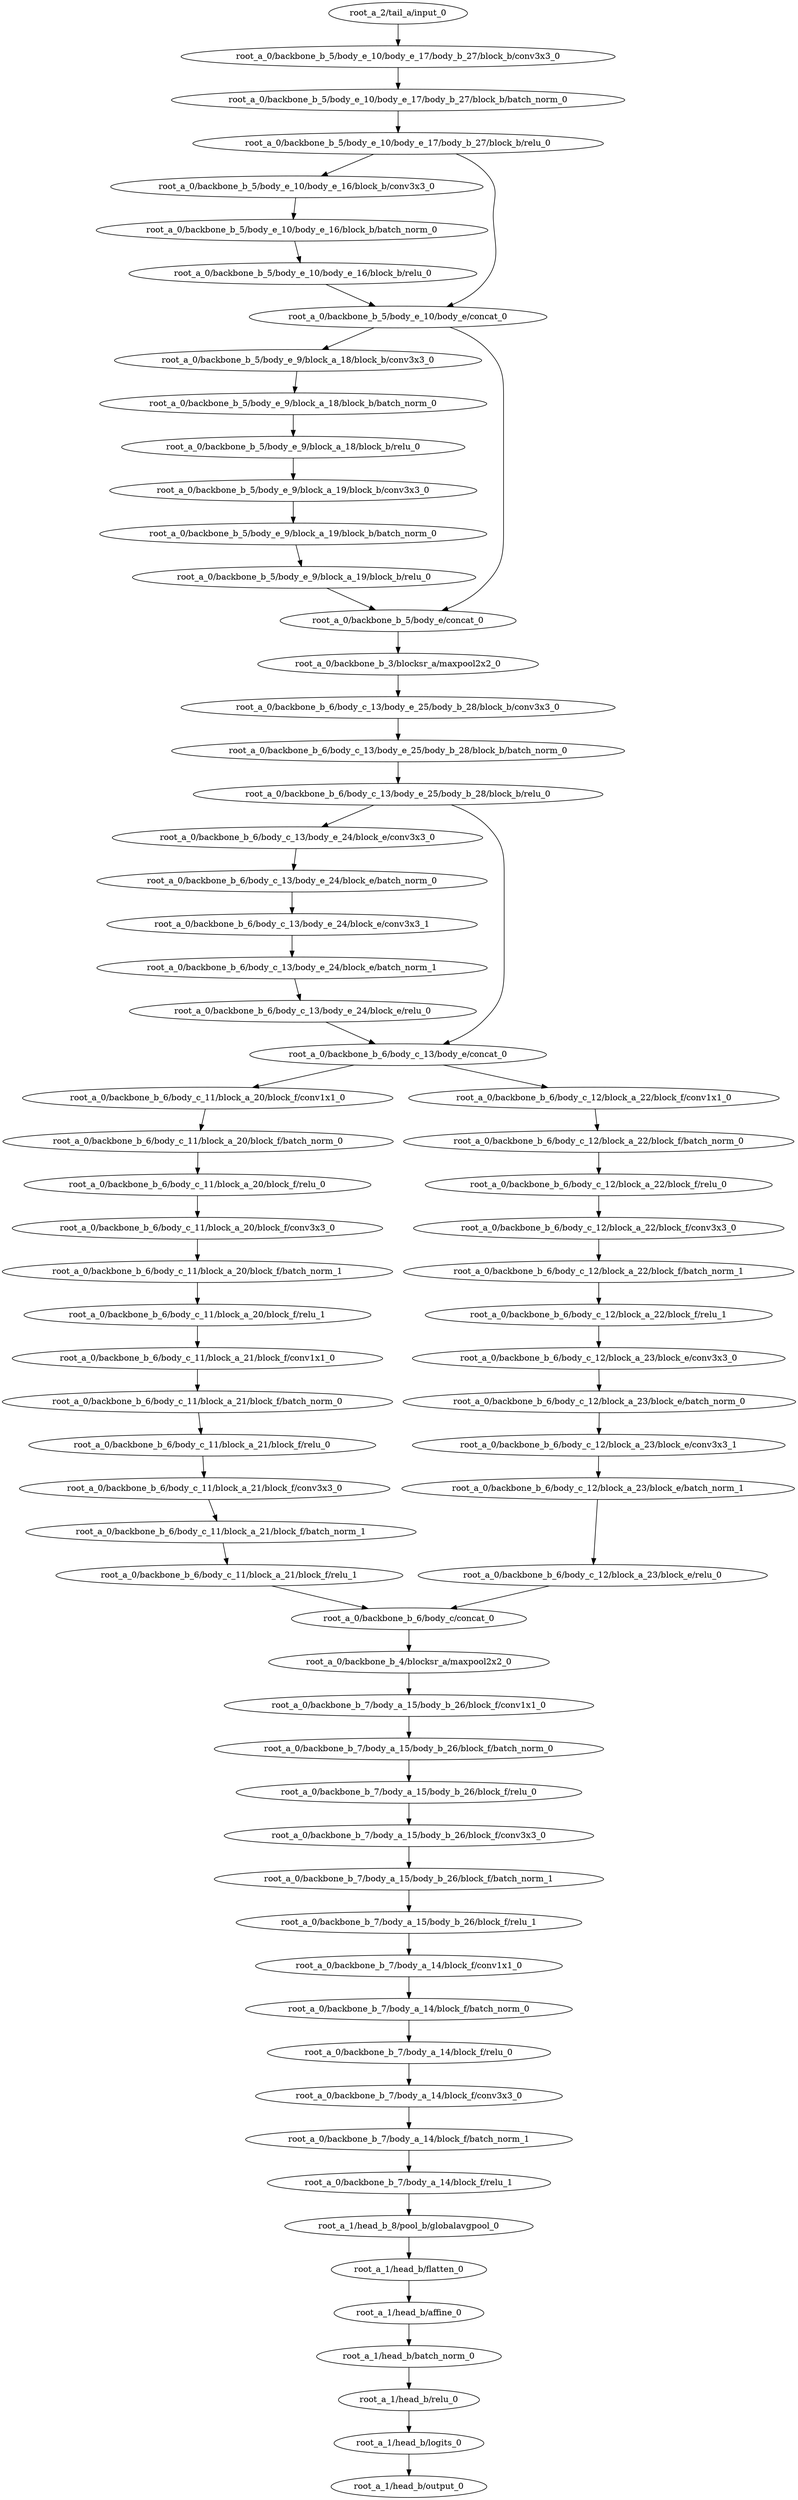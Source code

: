digraph root_a {
	"root_a_2/tail_a/input_0"
	"root_a_0/backbone_b_5/body_e_10/body_e_17/body_b_27/block_b/conv3x3_0"
	"root_a_0/backbone_b_5/body_e_10/body_e_17/body_b_27/block_b/batch_norm_0"
	"root_a_0/backbone_b_5/body_e_10/body_e_17/body_b_27/block_b/relu_0"
	"root_a_0/backbone_b_5/body_e_10/body_e_16/block_b/conv3x3_0"
	"root_a_0/backbone_b_5/body_e_10/body_e_16/block_b/batch_norm_0"
	"root_a_0/backbone_b_5/body_e_10/body_e_16/block_b/relu_0"
	"root_a_0/backbone_b_5/body_e_10/body_e/concat_0"
	"root_a_0/backbone_b_5/body_e_9/block_a_18/block_b/conv3x3_0"
	"root_a_0/backbone_b_5/body_e_9/block_a_18/block_b/batch_norm_0"
	"root_a_0/backbone_b_5/body_e_9/block_a_18/block_b/relu_0"
	"root_a_0/backbone_b_5/body_e_9/block_a_19/block_b/conv3x3_0"
	"root_a_0/backbone_b_5/body_e_9/block_a_19/block_b/batch_norm_0"
	"root_a_0/backbone_b_5/body_e_9/block_a_19/block_b/relu_0"
	"root_a_0/backbone_b_5/body_e/concat_0"
	"root_a_0/backbone_b_3/blocksr_a/maxpool2x2_0"
	"root_a_0/backbone_b_6/body_c_13/body_e_25/body_b_28/block_b/conv3x3_0"
	"root_a_0/backbone_b_6/body_c_13/body_e_25/body_b_28/block_b/batch_norm_0"
	"root_a_0/backbone_b_6/body_c_13/body_e_25/body_b_28/block_b/relu_0"
	"root_a_0/backbone_b_6/body_c_13/body_e_24/block_e/conv3x3_0"
	"root_a_0/backbone_b_6/body_c_13/body_e_24/block_e/batch_norm_0"
	"root_a_0/backbone_b_6/body_c_13/body_e_24/block_e/conv3x3_1"
	"root_a_0/backbone_b_6/body_c_13/body_e_24/block_e/batch_norm_1"
	"root_a_0/backbone_b_6/body_c_13/body_e_24/block_e/relu_0"
	"root_a_0/backbone_b_6/body_c_13/body_e/concat_0"
	"root_a_0/backbone_b_6/body_c_11/block_a_20/block_f/conv1x1_0"
	"root_a_0/backbone_b_6/body_c_11/block_a_20/block_f/batch_norm_0"
	"root_a_0/backbone_b_6/body_c_11/block_a_20/block_f/relu_0"
	"root_a_0/backbone_b_6/body_c_11/block_a_20/block_f/conv3x3_0"
	"root_a_0/backbone_b_6/body_c_11/block_a_20/block_f/batch_norm_1"
	"root_a_0/backbone_b_6/body_c_11/block_a_20/block_f/relu_1"
	"root_a_0/backbone_b_6/body_c_11/block_a_21/block_f/conv1x1_0"
	"root_a_0/backbone_b_6/body_c_11/block_a_21/block_f/batch_norm_0"
	"root_a_0/backbone_b_6/body_c_11/block_a_21/block_f/relu_0"
	"root_a_0/backbone_b_6/body_c_11/block_a_21/block_f/conv3x3_0"
	"root_a_0/backbone_b_6/body_c_11/block_a_21/block_f/batch_norm_1"
	"root_a_0/backbone_b_6/body_c_11/block_a_21/block_f/relu_1"
	"root_a_0/backbone_b_6/body_c_12/block_a_22/block_f/conv1x1_0"
	"root_a_0/backbone_b_6/body_c_12/block_a_22/block_f/batch_norm_0"
	"root_a_0/backbone_b_6/body_c_12/block_a_22/block_f/relu_0"
	"root_a_0/backbone_b_6/body_c_12/block_a_22/block_f/conv3x3_0"
	"root_a_0/backbone_b_6/body_c_12/block_a_22/block_f/batch_norm_1"
	"root_a_0/backbone_b_6/body_c_12/block_a_22/block_f/relu_1"
	"root_a_0/backbone_b_6/body_c_12/block_a_23/block_e/conv3x3_0"
	"root_a_0/backbone_b_6/body_c_12/block_a_23/block_e/batch_norm_0"
	"root_a_0/backbone_b_6/body_c_12/block_a_23/block_e/conv3x3_1"
	"root_a_0/backbone_b_6/body_c_12/block_a_23/block_e/batch_norm_1"
	"root_a_0/backbone_b_6/body_c_12/block_a_23/block_e/relu_0"
	"root_a_0/backbone_b_6/body_c/concat_0"
	"root_a_0/backbone_b_4/blocksr_a/maxpool2x2_0"
	"root_a_0/backbone_b_7/body_a_15/body_b_26/block_f/conv1x1_0"
	"root_a_0/backbone_b_7/body_a_15/body_b_26/block_f/batch_norm_0"
	"root_a_0/backbone_b_7/body_a_15/body_b_26/block_f/relu_0"
	"root_a_0/backbone_b_7/body_a_15/body_b_26/block_f/conv3x3_0"
	"root_a_0/backbone_b_7/body_a_15/body_b_26/block_f/batch_norm_1"
	"root_a_0/backbone_b_7/body_a_15/body_b_26/block_f/relu_1"
	"root_a_0/backbone_b_7/body_a_14/block_f/conv1x1_0"
	"root_a_0/backbone_b_7/body_a_14/block_f/batch_norm_0"
	"root_a_0/backbone_b_7/body_a_14/block_f/relu_0"
	"root_a_0/backbone_b_7/body_a_14/block_f/conv3x3_0"
	"root_a_0/backbone_b_7/body_a_14/block_f/batch_norm_1"
	"root_a_0/backbone_b_7/body_a_14/block_f/relu_1"
	"root_a_1/head_b_8/pool_b/globalavgpool_0"
	"root_a_1/head_b/flatten_0"
	"root_a_1/head_b/affine_0"
	"root_a_1/head_b/batch_norm_0"
	"root_a_1/head_b/relu_0"
	"root_a_1/head_b/logits_0"
	"root_a_1/head_b/output_0"

	"root_a_2/tail_a/input_0" -> "root_a_0/backbone_b_5/body_e_10/body_e_17/body_b_27/block_b/conv3x3_0"
	"root_a_0/backbone_b_5/body_e_10/body_e_17/body_b_27/block_b/conv3x3_0" -> "root_a_0/backbone_b_5/body_e_10/body_e_17/body_b_27/block_b/batch_norm_0"
	"root_a_0/backbone_b_5/body_e_10/body_e_17/body_b_27/block_b/batch_norm_0" -> "root_a_0/backbone_b_5/body_e_10/body_e_17/body_b_27/block_b/relu_0"
	"root_a_0/backbone_b_5/body_e_10/body_e_17/body_b_27/block_b/relu_0" -> "root_a_0/backbone_b_5/body_e_10/body_e_16/block_b/conv3x3_0"
	"root_a_0/backbone_b_5/body_e_10/body_e_16/block_b/conv3x3_0" -> "root_a_0/backbone_b_5/body_e_10/body_e_16/block_b/batch_norm_0"
	"root_a_0/backbone_b_5/body_e_10/body_e_16/block_b/batch_norm_0" -> "root_a_0/backbone_b_5/body_e_10/body_e_16/block_b/relu_0"
	"root_a_0/backbone_b_5/body_e_10/body_e_17/body_b_27/block_b/relu_0" -> "root_a_0/backbone_b_5/body_e_10/body_e/concat_0"
	"root_a_0/backbone_b_5/body_e_10/body_e_16/block_b/relu_0" -> "root_a_0/backbone_b_5/body_e_10/body_e/concat_0"
	"root_a_0/backbone_b_5/body_e_10/body_e/concat_0" -> "root_a_0/backbone_b_5/body_e_9/block_a_18/block_b/conv3x3_0"
	"root_a_0/backbone_b_5/body_e_9/block_a_18/block_b/conv3x3_0" -> "root_a_0/backbone_b_5/body_e_9/block_a_18/block_b/batch_norm_0"
	"root_a_0/backbone_b_5/body_e_9/block_a_18/block_b/batch_norm_0" -> "root_a_0/backbone_b_5/body_e_9/block_a_18/block_b/relu_0"
	"root_a_0/backbone_b_5/body_e_9/block_a_18/block_b/relu_0" -> "root_a_0/backbone_b_5/body_e_9/block_a_19/block_b/conv3x3_0"
	"root_a_0/backbone_b_5/body_e_9/block_a_19/block_b/conv3x3_0" -> "root_a_0/backbone_b_5/body_e_9/block_a_19/block_b/batch_norm_0"
	"root_a_0/backbone_b_5/body_e_9/block_a_19/block_b/batch_norm_0" -> "root_a_0/backbone_b_5/body_e_9/block_a_19/block_b/relu_0"
	"root_a_0/backbone_b_5/body_e_10/body_e/concat_0" -> "root_a_0/backbone_b_5/body_e/concat_0"
	"root_a_0/backbone_b_5/body_e_9/block_a_19/block_b/relu_0" -> "root_a_0/backbone_b_5/body_e/concat_0"
	"root_a_0/backbone_b_5/body_e/concat_0" -> "root_a_0/backbone_b_3/blocksr_a/maxpool2x2_0"
	"root_a_0/backbone_b_3/blocksr_a/maxpool2x2_0" -> "root_a_0/backbone_b_6/body_c_13/body_e_25/body_b_28/block_b/conv3x3_0"
	"root_a_0/backbone_b_6/body_c_13/body_e_25/body_b_28/block_b/conv3x3_0" -> "root_a_0/backbone_b_6/body_c_13/body_e_25/body_b_28/block_b/batch_norm_0"
	"root_a_0/backbone_b_6/body_c_13/body_e_25/body_b_28/block_b/batch_norm_0" -> "root_a_0/backbone_b_6/body_c_13/body_e_25/body_b_28/block_b/relu_0"
	"root_a_0/backbone_b_6/body_c_13/body_e_25/body_b_28/block_b/relu_0" -> "root_a_0/backbone_b_6/body_c_13/body_e_24/block_e/conv3x3_0"
	"root_a_0/backbone_b_6/body_c_13/body_e_24/block_e/conv3x3_0" -> "root_a_0/backbone_b_6/body_c_13/body_e_24/block_e/batch_norm_0"
	"root_a_0/backbone_b_6/body_c_13/body_e_24/block_e/batch_norm_0" -> "root_a_0/backbone_b_6/body_c_13/body_e_24/block_e/conv3x3_1"
	"root_a_0/backbone_b_6/body_c_13/body_e_24/block_e/conv3x3_1" -> "root_a_0/backbone_b_6/body_c_13/body_e_24/block_e/batch_norm_1"
	"root_a_0/backbone_b_6/body_c_13/body_e_24/block_e/batch_norm_1" -> "root_a_0/backbone_b_6/body_c_13/body_e_24/block_e/relu_0"
	"root_a_0/backbone_b_6/body_c_13/body_e_24/block_e/relu_0" -> "root_a_0/backbone_b_6/body_c_13/body_e/concat_0"
	"root_a_0/backbone_b_6/body_c_13/body_e_25/body_b_28/block_b/relu_0" -> "root_a_0/backbone_b_6/body_c_13/body_e/concat_0"
	"root_a_0/backbone_b_6/body_c_13/body_e/concat_0" -> "root_a_0/backbone_b_6/body_c_11/block_a_20/block_f/conv1x1_0"
	"root_a_0/backbone_b_6/body_c_11/block_a_20/block_f/conv1x1_0" -> "root_a_0/backbone_b_6/body_c_11/block_a_20/block_f/batch_norm_0"
	"root_a_0/backbone_b_6/body_c_11/block_a_20/block_f/batch_norm_0" -> "root_a_0/backbone_b_6/body_c_11/block_a_20/block_f/relu_0"
	"root_a_0/backbone_b_6/body_c_11/block_a_20/block_f/relu_0" -> "root_a_0/backbone_b_6/body_c_11/block_a_20/block_f/conv3x3_0"
	"root_a_0/backbone_b_6/body_c_11/block_a_20/block_f/conv3x3_0" -> "root_a_0/backbone_b_6/body_c_11/block_a_20/block_f/batch_norm_1"
	"root_a_0/backbone_b_6/body_c_11/block_a_20/block_f/batch_norm_1" -> "root_a_0/backbone_b_6/body_c_11/block_a_20/block_f/relu_1"
	"root_a_0/backbone_b_6/body_c_11/block_a_20/block_f/relu_1" -> "root_a_0/backbone_b_6/body_c_11/block_a_21/block_f/conv1x1_0"
	"root_a_0/backbone_b_6/body_c_11/block_a_21/block_f/conv1x1_0" -> "root_a_0/backbone_b_6/body_c_11/block_a_21/block_f/batch_norm_0"
	"root_a_0/backbone_b_6/body_c_11/block_a_21/block_f/batch_norm_0" -> "root_a_0/backbone_b_6/body_c_11/block_a_21/block_f/relu_0"
	"root_a_0/backbone_b_6/body_c_11/block_a_21/block_f/relu_0" -> "root_a_0/backbone_b_6/body_c_11/block_a_21/block_f/conv3x3_0"
	"root_a_0/backbone_b_6/body_c_11/block_a_21/block_f/conv3x3_0" -> "root_a_0/backbone_b_6/body_c_11/block_a_21/block_f/batch_norm_1"
	"root_a_0/backbone_b_6/body_c_11/block_a_21/block_f/batch_norm_1" -> "root_a_0/backbone_b_6/body_c_11/block_a_21/block_f/relu_1"
	"root_a_0/backbone_b_6/body_c_13/body_e/concat_0" -> "root_a_0/backbone_b_6/body_c_12/block_a_22/block_f/conv1x1_0"
	"root_a_0/backbone_b_6/body_c_12/block_a_22/block_f/conv1x1_0" -> "root_a_0/backbone_b_6/body_c_12/block_a_22/block_f/batch_norm_0"
	"root_a_0/backbone_b_6/body_c_12/block_a_22/block_f/batch_norm_0" -> "root_a_0/backbone_b_6/body_c_12/block_a_22/block_f/relu_0"
	"root_a_0/backbone_b_6/body_c_12/block_a_22/block_f/relu_0" -> "root_a_0/backbone_b_6/body_c_12/block_a_22/block_f/conv3x3_0"
	"root_a_0/backbone_b_6/body_c_12/block_a_22/block_f/conv3x3_0" -> "root_a_0/backbone_b_6/body_c_12/block_a_22/block_f/batch_norm_1"
	"root_a_0/backbone_b_6/body_c_12/block_a_22/block_f/batch_norm_1" -> "root_a_0/backbone_b_6/body_c_12/block_a_22/block_f/relu_1"
	"root_a_0/backbone_b_6/body_c_12/block_a_22/block_f/relu_1" -> "root_a_0/backbone_b_6/body_c_12/block_a_23/block_e/conv3x3_0"
	"root_a_0/backbone_b_6/body_c_12/block_a_23/block_e/conv3x3_0" -> "root_a_0/backbone_b_6/body_c_12/block_a_23/block_e/batch_norm_0"
	"root_a_0/backbone_b_6/body_c_12/block_a_23/block_e/batch_norm_0" -> "root_a_0/backbone_b_6/body_c_12/block_a_23/block_e/conv3x3_1"
	"root_a_0/backbone_b_6/body_c_12/block_a_23/block_e/conv3x3_1" -> "root_a_0/backbone_b_6/body_c_12/block_a_23/block_e/batch_norm_1"
	"root_a_0/backbone_b_6/body_c_12/block_a_23/block_e/batch_norm_1" -> "root_a_0/backbone_b_6/body_c_12/block_a_23/block_e/relu_0"
	"root_a_0/backbone_b_6/body_c_11/block_a_21/block_f/relu_1" -> "root_a_0/backbone_b_6/body_c/concat_0"
	"root_a_0/backbone_b_6/body_c_12/block_a_23/block_e/relu_0" -> "root_a_0/backbone_b_6/body_c/concat_0"
	"root_a_0/backbone_b_6/body_c/concat_0" -> "root_a_0/backbone_b_4/blocksr_a/maxpool2x2_0"
	"root_a_0/backbone_b_4/blocksr_a/maxpool2x2_0" -> "root_a_0/backbone_b_7/body_a_15/body_b_26/block_f/conv1x1_0"
	"root_a_0/backbone_b_7/body_a_15/body_b_26/block_f/conv1x1_0" -> "root_a_0/backbone_b_7/body_a_15/body_b_26/block_f/batch_norm_0"
	"root_a_0/backbone_b_7/body_a_15/body_b_26/block_f/batch_norm_0" -> "root_a_0/backbone_b_7/body_a_15/body_b_26/block_f/relu_0"
	"root_a_0/backbone_b_7/body_a_15/body_b_26/block_f/relu_0" -> "root_a_0/backbone_b_7/body_a_15/body_b_26/block_f/conv3x3_0"
	"root_a_0/backbone_b_7/body_a_15/body_b_26/block_f/conv3x3_0" -> "root_a_0/backbone_b_7/body_a_15/body_b_26/block_f/batch_norm_1"
	"root_a_0/backbone_b_7/body_a_15/body_b_26/block_f/batch_norm_1" -> "root_a_0/backbone_b_7/body_a_15/body_b_26/block_f/relu_1"
	"root_a_0/backbone_b_7/body_a_15/body_b_26/block_f/relu_1" -> "root_a_0/backbone_b_7/body_a_14/block_f/conv1x1_0"
	"root_a_0/backbone_b_7/body_a_14/block_f/conv1x1_0" -> "root_a_0/backbone_b_7/body_a_14/block_f/batch_norm_0"
	"root_a_0/backbone_b_7/body_a_14/block_f/batch_norm_0" -> "root_a_0/backbone_b_7/body_a_14/block_f/relu_0"
	"root_a_0/backbone_b_7/body_a_14/block_f/relu_0" -> "root_a_0/backbone_b_7/body_a_14/block_f/conv3x3_0"
	"root_a_0/backbone_b_7/body_a_14/block_f/conv3x3_0" -> "root_a_0/backbone_b_7/body_a_14/block_f/batch_norm_1"
	"root_a_0/backbone_b_7/body_a_14/block_f/batch_norm_1" -> "root_a_0/backbone_b_7/body_a_14/block_f/relu_1"
	"root_a_0/backbone_b_7/body_a_14/block_f/relu_1" -> "root_a_1/head_b_8/pool_b/globalavgpool_0"
	"root_a_1/head_b_8/pool_b/globalavgpool_0" -> "root_a_1/head_b/flatten_0"
	"root_a_1/head_b/flatten_0" -> "root_a_1/head_b/affine_0"
	"root_a_1/head_b/affine_0" -> "root_a_1/head_b/batch_norm_0"
	"root_a_1/head_b/batch_norm_0" -> "root_a_1/head_b/relu_0"
	"root_a_1/head_b/relu_0" -> "root_a_1/head_b/logits_0"
	"root_a_1/head_b/logits_0" -> "root_a_1/head_b/output_0"

}